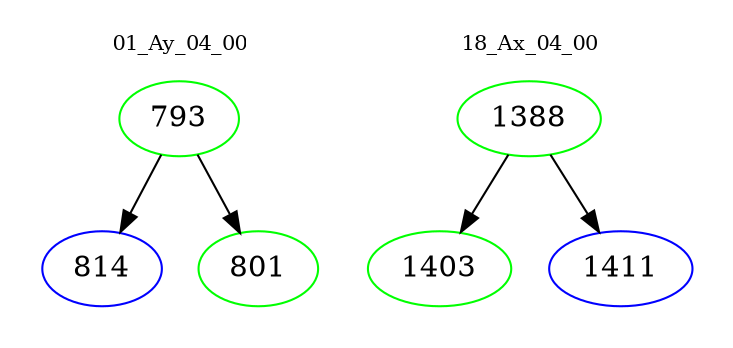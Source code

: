 digraph{
subgraph cluster_0 {
color = white
label = "01_Ay_04_00";
fontsize=10;
T0_793 [label="793", color="green"]
T0_793 -> T0_814 [color="black"]
T0_814 [label="814", color="blue"]
T0_793 -> T0_801 [color="black"]
T0_801 [label="801", color="green"]
}
subgraph cluster_1 {
color = white
label = "18_Ax_04_00";
fontsize=10;
T1_1388 [label="1388", color="green"]
T1_1388 -> T1_1403 [color="black"]
T1_1403 [label="1403", color="green"]
T1_1388 -> T1_1411 [color="black"]
T1_1411 [label="1411", color="blue"]
}
}
